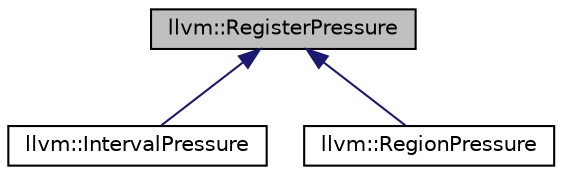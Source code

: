 digraph "llvm::RegisterPressure"
{
 // LATEX_PDF_SIZE
  bgcolor="transparent";
  edge [fontname="Helvetica",fontsize="10",labelfontname="Helvetica",labelfontsize="10"];
  node [fontname="Helvetica",fontsize="10",shape=record];
  Node1 [label="llvm::RegisterPressure",height=0.2,width=0.4,color="black", fillcolor="grey75", style="filled", fontcolor="black",tooltip="Base class for register pressure results."];
  Node1 -> Node2 [dir="back",color="midnightblue",fontsize="10",style="solid",fontname="Helvetica"];
  Node2 [label="llvm::IntervalPressure",height=0.2,width=0.4,color="black",URL="$structllvm_1_1IntervalPressure.html",tooltip="RegisterPressure computed within a region of instructions delimited by TopIdx and BottomIdx."];
  Node1 -> Node3 [dir="back",color="midnightblue",fontsize="10",style="solid",fontname="Helvetica"];
  Node3 [label="llvm::RegionPressure",height=0.2,width=0.4,color="black",URL="$structllvm_1_1RegionPressure.html",tooltip="RegisterPressure computed within a region of instructions delimited by TopPos and BottomPos."];
}
